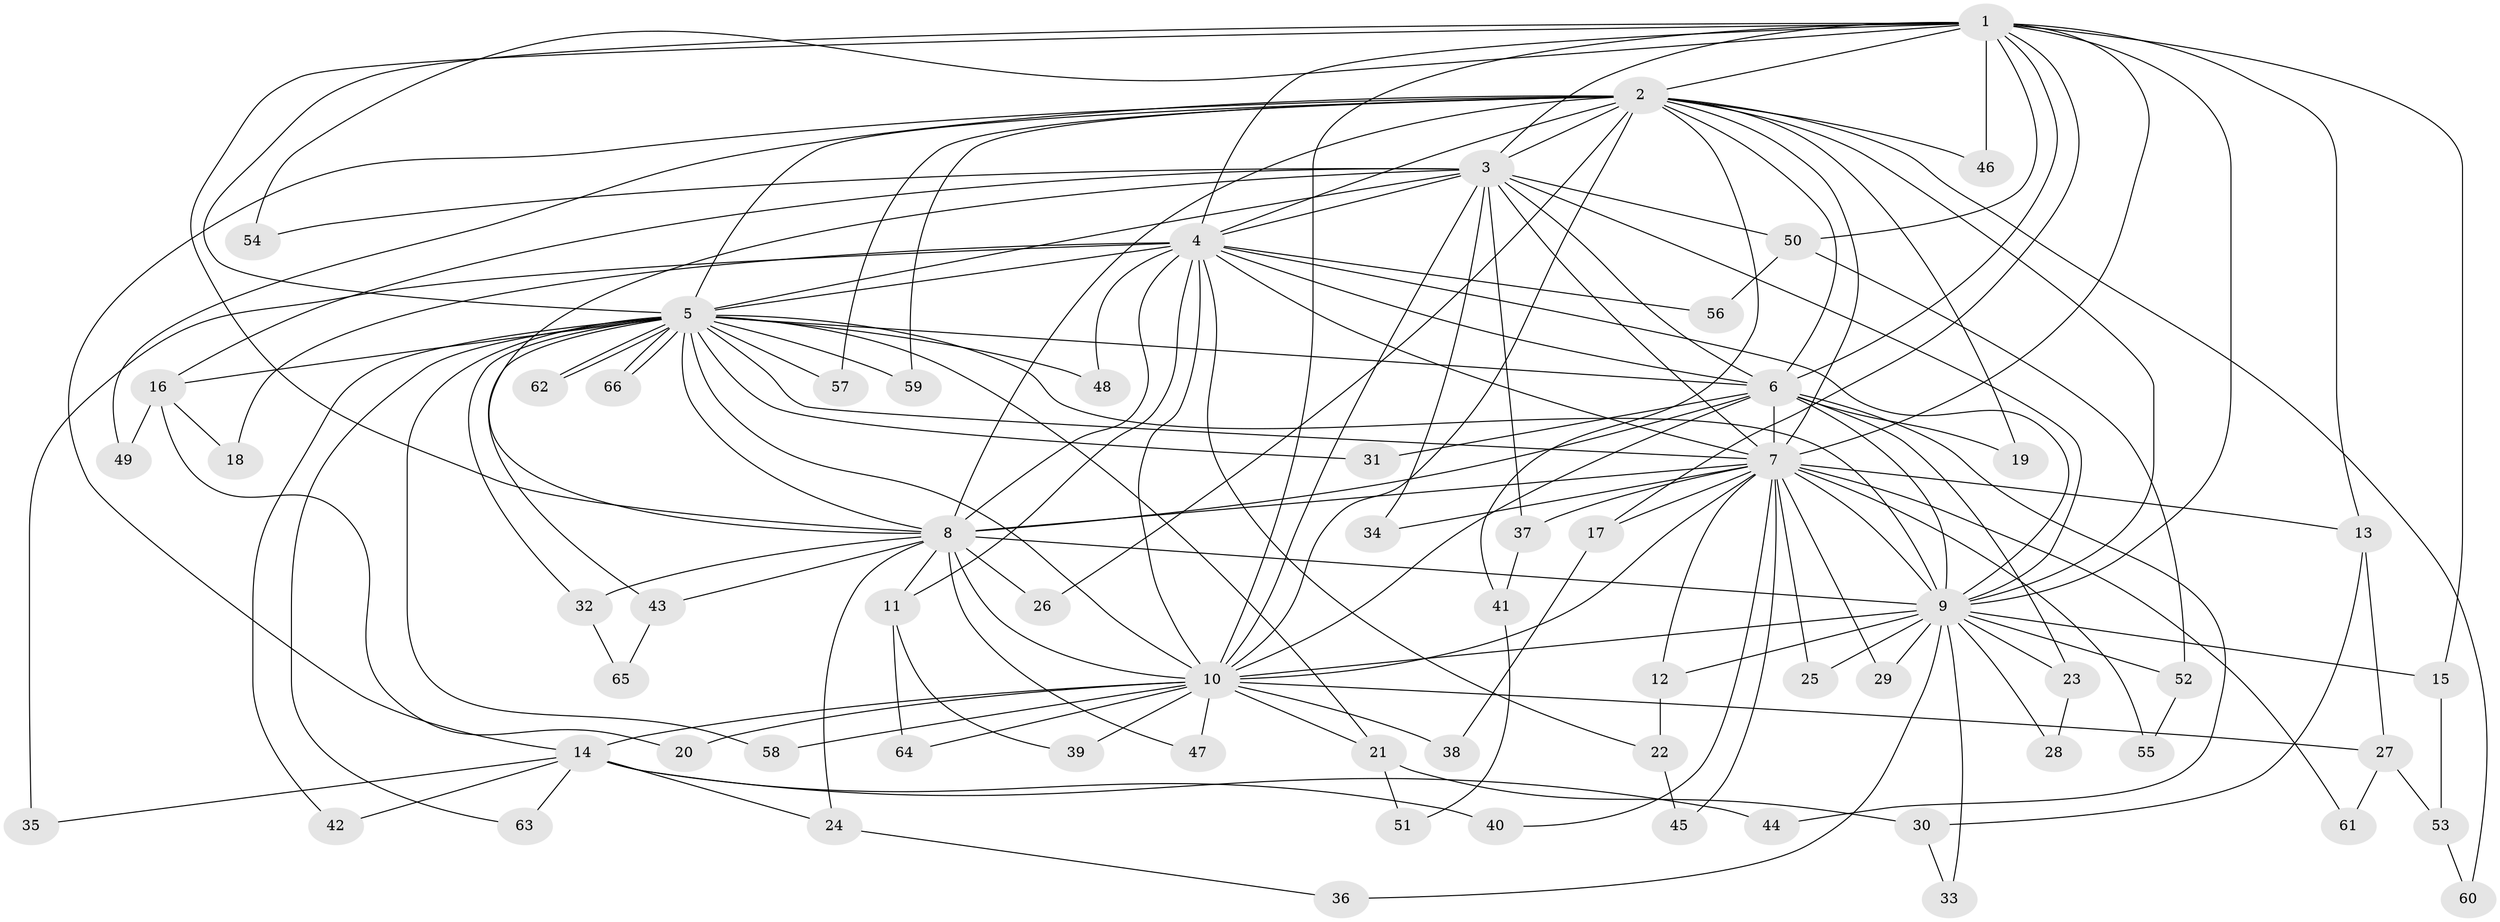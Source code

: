 // coarse degree distribution, {14: 0.047619047619047616, 3: 0.2857142857142857, 11: 0.023809523809523808, 5: 0.023809523809523808, 2: 0.2857142857142857, 13: 0.023809523809523808, 16: 0.023809523809523808, 20: 0.023809523809523808, 4: 0.09523809523809523, 17: 0.047619047619047616, 8: 0.023809523809523808, 15: 0.023809523809523808, 12: 0.023809523809523808, 1: 0.047619047619047616}
// Generated by graph-tools (version 1.1) at 2025/36/03/04/25 23:36:19]
// undirected, 66 vertices, 157 edges
graph export_dot {
  node [color=gray90,style=filled];
  1;
  2;
  3;
  4;
  5;
  6;
  7;
  8;
  9;
  10;
  11;
  12;
  13;
  14;
  15;
  16;
  17;
  18;
  19;
  20;
  21;
  22;
  23;
  24;
  25;
  26;
  27;
  28;
  29;
  30;
  31;
  32;
  33;
  34;
  35;
  36;
  37;
  38;
  39;
  40;
  41;
  42;
  43;
  44;
  45;
  46;
  47;
  48;
  49;
  50;
  51;
  52;
  53;
  54;
  55;
  56;
  57;
  58;
  59;
  60;
  61;
  62;
  63;
  64;
  65;
  66;
  1 -- 2;
  1 -- 3;
  1 -- 4;
  1 -- 5;
  1 -- 6;
  1 -- 7;
  1 -- 8;
  1 -- 9;
  1 -- 10;
  1 -- 13;
  1 -- 15;
  1 -- 17;
  1 -- 46;
  1 -- 50;
  1 -- 54;
  2 -- 3;
  2 -- 4;
  2 -- 5;
  2 -- 6;
  2 -- 7;
  2 -- 8;
  2 -- 9;
  2 -- 10;
  2 -- 14;
  2 -- 19;
  2 -- 26;
  2 -- 41;
  2 -- 46;
  2 -- 49;
  2 -- 57;
  2 -- 59;
  2 -- 60;
  3 -- 4;
  3 -- 5;
  3 -- 6;
  3 -- 7;
  3 -- 8;
  3 -- 9;
  3 -- 10;
  3 -- 16;
  3 -- 34;
  3 -- 37;
  3 -- 50;
  3 -- 54;
  4 -- 5;
  4 -- 6;
  4 -- 7;
  4 -- 8;
  4 -- 9;
  4 -- 10;
  4 -- 11;
  4 -- 18;
  4 -- 22;
  4 -- 35;
  4 -- 48;
  4 -- 56;
  5 -- 6;
  5 -- 7;
  5 -- 8;
  5 -- 9;
  5 -- 10;
  5 -- 16;
  5 -- 21;
  5 -- 31;
  5 -- 32;
  5 -- 42;
  5 -- 43;
  5 -- 48;
  5 -- 57;
  5 -- 58;
  5 -- 59;
  5 -- 62;
  5 -- 62;
  5 -- 63;
  5 -- 66;
  5 -- 66;
  6 -- 7;
  6 -- 8;
  6 -- 9;
  6 -- 10;
  6 -- 19;
  6 -- 23;
  6 -- 31;
  6 -- 44;
  7 -- 8;
  7 -- 9;
  7 -- 10;
  7 -- 12;
  7 -- 13;
  7 -- 17;
  7 -- 25;
  7 -- 29;
  7 -- 34;
  7 -- 37;
  7 -- 40;
  7 -- 45;
  7 -- 55;
  7 -- 61;
  8 -- 9;
  8 -- 10;
  8 -- 11;
  8 -- 24;
  8 -- 26;
  8 -- 32;
  8 -- 43;
  8 -- 47;
  9 -- 10;
  9 -- 12;
  9 -- 15;
  9 -- 23;
  9 -- 25;
  9 -- 28;
  9 -- 29;
  9 -- 33;
  9 -- 36;
  9 -- 52;
  10 -- 14;
  10 -- 20;
  10 -- 21;
  10 -- 27;
  10 -- 38;
  10 -- 39;
  10 -- 47;
  10 -- 58;
  10 -- 64;
  11 -- 39;
  11 -- 64;
  12 -- 22;
  13 -- 27;
  13 -- 30;
  14 -- 24;
  14 -- 35;
  14 -- 40;
  14 -- 42;
  14 -- 44;
  14 -- 63;
  15 -- 53;
  16 -- 18;
  16 -- 20;
  16 -- 49;
  17 -- 38;
  21 -- 30;
  21 -- 51;
  22 -- 45;
  23 -- 28;
  24 -- 36;
  27 -- 53;
  27 -- 61;
  30 -- 33;
  32 -- 65;
  37 -- 41;
  41 -- 51;
  43 -- 65;
  50 -- 52;
  50 -- 56;
  52 -- 55;
  53 -- 60;
}
